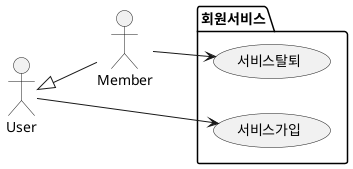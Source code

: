 @startuml
left to right direction
actor User as u
actor Member as m
u <|-- m

package 회원서비스 {
    usecase "서비스가입" as m.uc1
    usecase "서비스탈퇴" as m.uc2
}
u --> m.uc1
m --> m.uc2
@enduml
